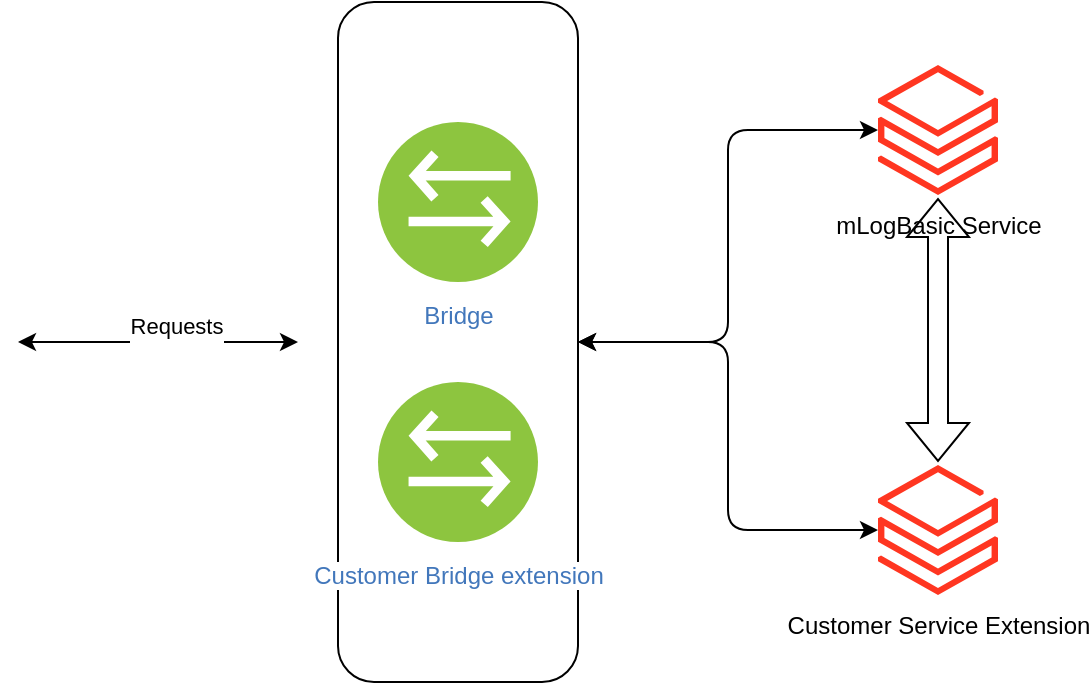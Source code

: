 <mxfile version="17.4.1" type="github"><diagram id="Ht1M8jgEwFfnCIfOTk4-" name="Page-1"><mxGraphModel dx="3167" dy="1083" grid="1" gridSize="10" guides="1" tooltips="1" connect="1" arrows="1" fold="1" page="1" pageScale="1" pageWidth="1169" pageHeight="827" math="0" shadow="0"><root><mxCell id="0"/><mxCell id="1" parent="0"/><mxCell id="vTLTMsmOFaVWBEefjcEl-5" style="edgeStyle=orthogonalEdgeStyle;rounded=1;orthogonalLoop=1;jettySize=auto;html=1;startArrow=classic;startFill=1;" parent="1" source="vTLTMsmOFaVWBEefjcEl-2" target="uh7tIhqfAxsyil-UZgnC-4" edge="1"><mxGeometry relative="1" as="geometry"/></mxCell><mxCell id="vTLTMsmOFaVWBEefjcEl-6" style="edgeStyle=orthogonalEdgeStyle;rounded=1;orthogonalLoop=1;jettySize=auto;html=1;strokeWidth=1;strokeColor=default;startArrow=classic;startFill=1;" parent="1" source="vTLTMsmOFaVWBEefjcEl-2" target="uh7tIhqfAxsyil-UZgnC-5" edge="1"><mxGeometry relative="1" as="geometry"/></mxCell><mxCell id="vTLTMsmOFaVWBEefjcEl-2" value="" style="rounded=1;whiteSpace=wrap;html=1;" parent="1" vertex="1"><mxGeometry x="-830" y="270" width="120" height="340" as="geometry"/></mxCell><mxCell id="uh7tIhqfAxsyil-UZgnC-2" value="&lt;div&gt;Bridge&lt;/div&gt;&lt;div&gt;&lt;br&gt;&lt;/div&gt;" style="aspect=fixed;perimeter=ellipsePerimeter;html=1;align=center;shadow=0;dashed=0;fontColor=#4277BB;labelBackgroundColor=#ffffff;fontSize=12;spacingTop=3;image;image=img/lib/ibm/vpc/Bridge.svg;" parent="1" vertex="1"><mxGeometry x="-810" y="330" width="80" height="80" as="geometry"/></mxCell><mxCell id="uh7tIhqfAxsyil-UZgnC-4" value="mLogBasic Service" style="aspect=fixed;html=1;points=[];align=center;image;fontSize=12;image=img/lib/azure2/analytics/Azure_Databricks.svg;" parent="1" vertex="1"><mxGeometry x="-560" y="300" width="60" height="68" as="geometry"/></mxCell><mxCell id="uh7tIhqfAxsyil-UZgnC-5" value="&lt;div&gt;Customer Service Extension&lt;/div&gt;&lt;div&gt;&lt;br&gt;&lt;/div&gt;" style="aspect=fixed;html=1;points=[];align=center;image;fontSize=12;image=img/lib/azure2/analytics/Azure_Databricks.svg;" parent="1" vertex="1"><mxGeometry x="-560" y="500" width="60" height="68" as="geometry"/></mxCell><mxCell id="vTLTMsmOFaVWBEefjcEl-1" value="Customer Bridge extension" style="aspect=fixed;perimeter=ellipsePerimeter;html=1;align=center;shadow=0;dashed=0;fontColor=#4277BB;labelBackgroundColor=#ffffff;fontSize=12;spacingTop=3;image;image=img/lib/ibm/vpc/Bridge.svg;" parent="1" vertex="1"><mxGeometry x="-810" y="460" width="80" height="80" as="geometry"/></mxCell><mxCell id="vTLTMsmOFaVWBEefjcEl-3" value="" style="endArrow=classic;html=1;rounded=0;startArrow=classic;startFill=1;" parent="1" edge="1"><mxGeometry width="50" height="50" relative="1" as="geometry"><mxPoint x="-990" y="440" as="sourcePoint"/><mxPoint x="-850" y="440" as="targetPoint"/></mxGeometry></mxCell><mxCell id="vTLTMsmOFaVWBEefjcEl-4" value="&lt;div&gt;Requests&lt;/div&gt;&lt;div&gt;&lt;br&gt;&lt;/div&gt;" style="edgeLabel;html=1;align=center;verticalAlign=middle;resizable=0;points=[];" parent="vTLTMsmOFaVWBEefjcEl-3" vertex="1" connectable="0"><mxGeometry x="0.121" y="1" relative="1" as="geometry"><mxPoint as="offset"/></mxGeometry></mxCell><mxCell id="vTLTMsmOFaVWBEefjcEl-7" value="" style="shape=flexArrow;endArrow=classic;startArrow=classic;html=1;rounded=0;" parent="1" source="uh7tIhqfAxsyil-UZgnC-4" edge="1"><mxGeometry width="100" height="100" relative="1" as="geometry"><mxPoint x="-630" y="600" as="sourcePoint"/><mxPoint x="-530" y="500" as="targetPoint"/></mxGeometry></mxCell></root></mxGraphModel></diagram></mxfile>